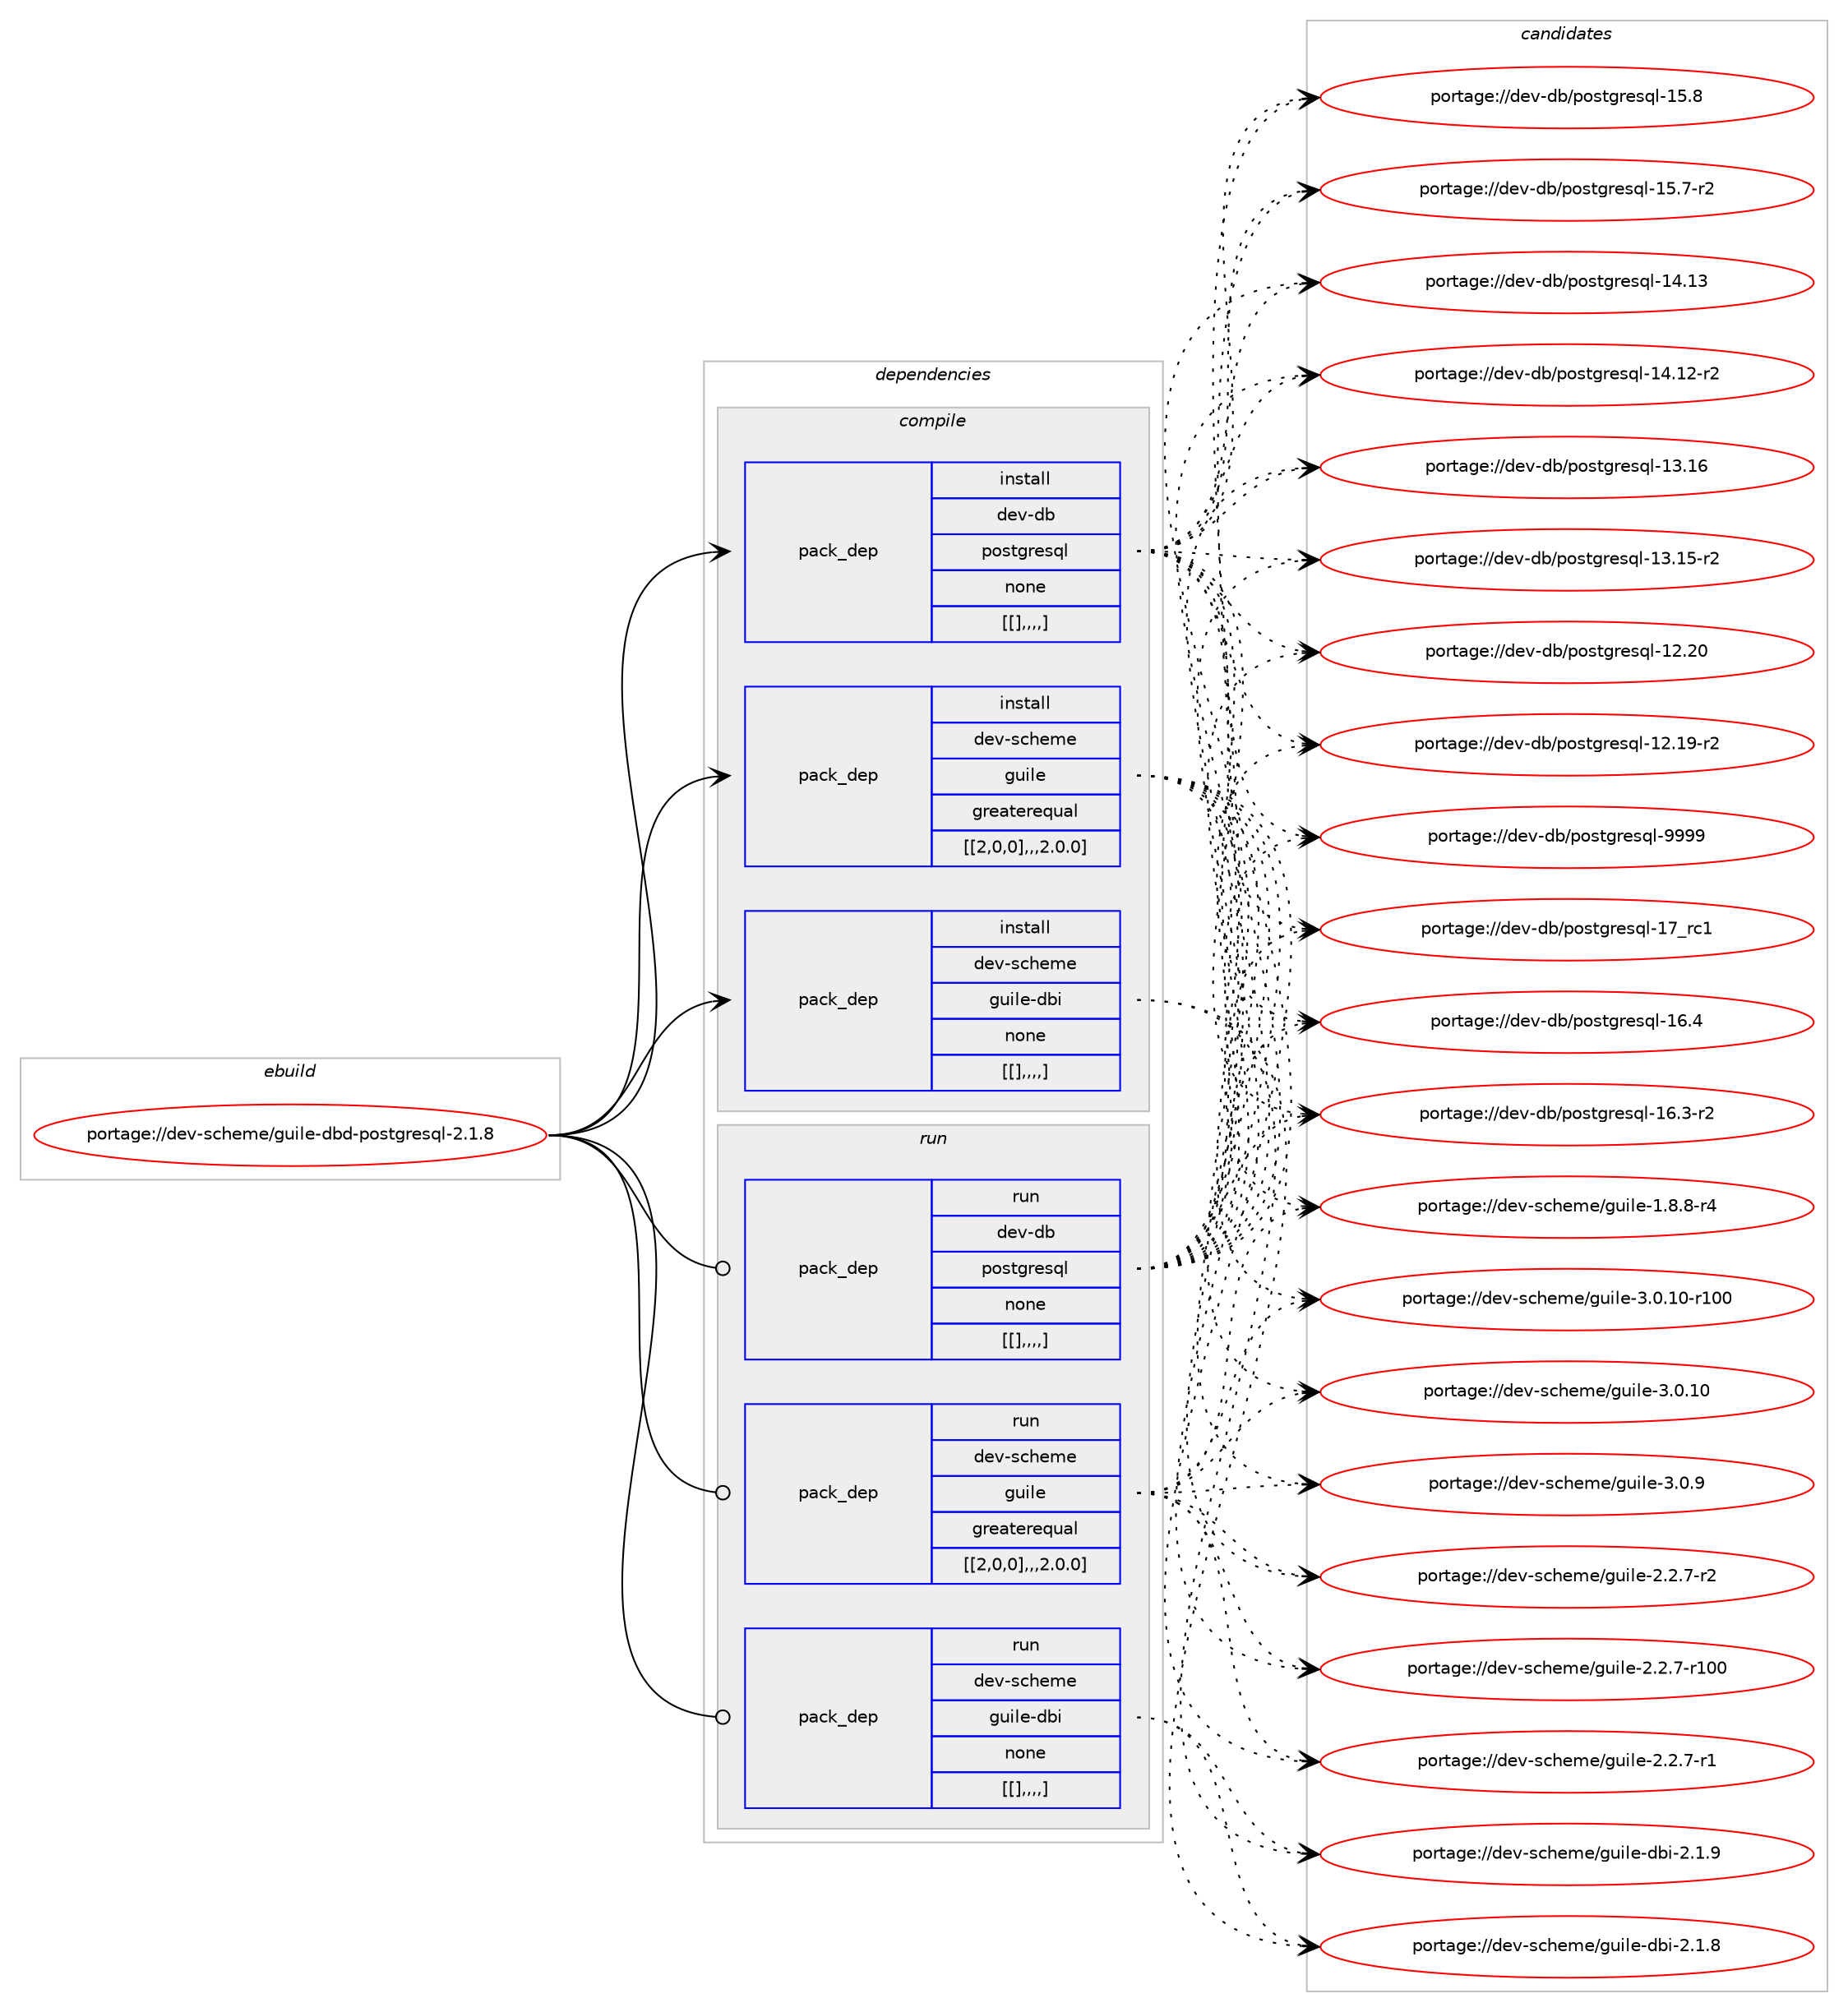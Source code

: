 digraph prolog {

# *************
# Graph options
# *************

newrank=true;
concentrate=true;
compound=true;
graph [rankdir=LR,fontname=Helvetica,fontsize=10,ranksep=1.5];#, ranksep=2.5, nodesep=0.2];
edge  [arrowhead=vee];
node  [fontname=Helvetica,fontsize=10];

# **********
# The ebuild
# **********

subgraph cluster_leftcol {
color=gray;
label=<<i>ebuild</i>>;
id [label="portage://dev-scheme/guile-dbd-postgresql-2.1.8", color=red, width=4, href="../dev-scheme/guile-dbd-postgresql-2.1.8.svg"];
}

# ****************
# The dependencies
# ****************

subgraph cluster_midcol {
color=gray;
label=<<i>dependencies</i>>;
subgraph cluster_compile {
fillcolor="#eeeeee";
style=filled;
label=<<i>compile</i>>;
subgraph pack150603 {
dependency213448 [label=<<TABLE BORDER="0" CELLBORDER="1" CELLSPACING="0" CELLPADDING="4" WIDTH="220"><TR><TD ROWSPAN="6" CELLPADDING="30">pack_dep</TD></TR><TR><TD WIDTH="110">install</TD></TR><TR><TD>dev-db</TD></TR><TR><TD>postgresql</TD></TR><TR><TD>none</TD></TR><TR><TD>[[],,,,]</TD></TR></TABLE>>, shape=none, color=blue];
}
id:e -> dependency213448:w [weight=20,style="solid",arrowhead="vee"];
subgraph pack150604 {
dependency213449 [label=<<TABLE BORDER="0" CELLBORDER="1" CELLSPACING="0" CELLPADDING="4" WIDTH="220"><TR><TD ROWSPAN="6" CELLPADDING="30">pack_dep</TD></TR><TR><TD WIDTH="110">install</TD></TR><TR><TD>dev-scheme</TD></TR><TR><TD>guile</TD></TR><TR><TD>greaterequal</TD></TR><TR><TD>[[2,0,0],,,2.0.0]</TD></TR></TABLE>>, shape=none, color=blue];
}
id:e -> dependency213449:w [weight=20,style="solid",arrowhead="vee"];
subgraph pack150605 {
dependency213450 [label=<<TABLE BORDER="0" CELLBORDER="1" CELLSPACING="0" CELLPADDING="4" WIDTH="220"><TR><TD ROWSPAN="6" CELLPADDING="30">pack_dep</TD></TR><TR><TD WIDTH="110">install</TD></TR><TR><TD>dev-scheme</TD></TR><TR><TD>guile-dbi</TD></TR><TR><TD>none</TD></TR><TR><TD>[[],,,,]</TD></TR></TABLE>>, shape=none, color=blue];
}
id:e -> dependency213450:w [weight=20,style="solid",arrowhead="vee"];
}
subgraph cluster_compileandrun {
fillcolor="#eeeeee";
style=filled;
label=<<i>compile and run</i>>;
}
subgraph cluster_run {
fillcolor="#eeeeee";
style=filled;
label=<<i>run</i>>;
subgraph pack150606 {
dependency213451 [label=<<TABLE BORDER="0" CELLBORDER="1" CELLSPACING="0" CELLPADDING="4" WIDTH="220"><TR><TD ROWSPAN="6" CELLPADDING="30">pack_dep</TD></TR><TR><TD WIDTH="110">run</TD></TR><TR><TD>dev-db</TD></TR><TR><TD>postgresql</TD></TR><TR><TD>none</TD></TR><TR><TD>[[],,,,]</TD></TR></TABLE>>, shape=none, color=blue];
}
id:e -> dependency213451:w [weight=20,style="solid",arrowhead="odot"];
subgraph pack150607 {
dependency213452 [label=<<TABLE BORDER="0" CELLBORDER="1" CELLSPACING="0" CELLPADDING="4" WIDTH="220"><TR><TD ROWSPAN="6" CELLPADDING="30">pack_dep</TD></TR><TR><TD WIDTH="110">run</TD></TR><TR><TD>dev-scheme</TD></TR><TR><TD>guile</TD></TR><TR><TD>greaterequal</TD></TR><TR><TD>[[2,0,0],,,2.0.0]</TD></TR></TABLE>>, shape=none, color=blue];
}
id:e -> dependency213452:w [weight=20,style="solid",arrowhead="odot"];
subgraph pack150608 {
dependency213453 [label=<<TABLE BORDER="0" CELLBORDER="1" CELLSPACING="0" CELLPADDING="4" WIDTH="220"><TR><TD ROWSPAN="6" CELLPADDING="30">pack_dep</TD></TR><TR><TD WIDTH="110">run</TD></TR><TR><TD>dev-scheme</TD></TR><TR><TD>guile-dbi</TD></TR><TR><TD>none</TD></TR><TR><TD>[[],,,,]</TD></TR></TABLE>>, shape=none, color=blue];
}
id:e -> dependency213453:w [weight=20,style="solid",arrowhead="odot"];
}
}

# **************
# The candidates
# **************

subgraph cluster_choices {
rank=same;
color=gray;
label=<<i>candidates</i>>;

subgraph choice150603 {
color=black;
nodesep=1;
choice1001011184510098471121111151161031141011151131084557575757 [label="portage://dev-db/postgresql-9999", color=red, width=4,href="../dev-db/postgresql-9999.svg"];
choice100101118451009847112111115116103114101115113108454955951149949 [label="portage://dev-db/postgresql-17_rc1", color=red, width=4,href="../dev-db/postgresql-17_rc1.svg"];
choice1001011184510098471121111151161031141011151131084549544652 [label="portage://dev-db/postgresql-16.4", color=red, width=4,href="../dev-db/postgresql-16.4.svg"];
choice10010111845100984711211111511610311410111511310845495446514511450 [label="portage://dev-db/postgresql-16.3-r2", color=red, width=4,href="../dev-db/postgresql-16.3-r2.svg"];
choice1001011184510098471121111151161031141011151131084549534656 [label="portage://dev-db/postgresql-15.8", color=red, width=4,href="../dev-db/postgresql-15.8.svg"];
choice10010111845100984711211111511610311410111511310845495346554511450 [label="portage://dev-db/postgresql-15.7-r2", color=red, width=4,href="../dev-db/postgresql-15.7-r2.svg"];
choice100101118451009847112111115116103114101115113108454952464951 [label="portage://dev-db/postgresql-14.13", color=red, width=4,href="../dev-db/postgresql-14.13.svg"];
choice1001011184510098471121111151161031141011151131084549524649504511450 [label="portage://dev-db/postgresql-14.12-r2", color=red, width=4,href="../dev-db/postgresql-14.12-r2.svg"];
choice100101118451009847112111115116103114101115113108454951464954 [label="portage://dev-db/postgresql-13.16", color=red, width=4,href="../dev-db/postgresql-13.16.svg"];
choice1001011184510098471121111151161031141011151131084549514649534511450 [label="portage://dev-db/postgresql-13.15-r2", color=red, width=4,href="../dev-db/postgresql-13.15-r2.svg"];
choice100101118451009847112111115116103114101115113108454950465048 [label="portage://dev-db/postgresql-12.20", color=red, width=4,href="../dev-db/postgresql-12.20.svg"];
choice1001011184510098471121111151161031141011151131084549504649574511450 [label="portage://dev-db/postgresql-12.19-r2", color=red, width=4,href="../dev-db/postgresql-12.19-r2.svg"];
dependency213448:e -> choice1001011184510098471121111151161031141011151131084557575757:w [style=dotted,weight="100"];
dependency213448:e -> choice100101118451009847112111115116103114101115113108454955951149949:w [style=dotted,weight="100"];
dependency213448:e -> choice1001011184510098471121111151161031141011151131084549544652:w [style=dotted,weight="100"];
dependency213448:e -> choice10010111845100984711211111511610311410111511310845495446514511450:w [style=dotted,weight="100"];
dependency213448:e -> choice1001011184510098471121111151161031141011151131084549534656:w [style=dotted,weight="100"];
dependency213448:e -> choice10010111845100984711211111511610311410111511310845495346554511450:w [style=dotted,weight="100"];
dependency213448:e -> choice100101118451009847112111115116103114101115113108454952464951:w [style=dotted,weight="100"];
dependency213448:e -> choice1001011184510098471121111151161031141011151131084549524649504511450:w [style=dotted,weight="100"];
dependency213448:e -> choice100101118451009847112111115116103114101115113108454951464954:w [style=dotted,weight="100"];
dependency213448:e -> choice1001011184510098471121111151161031141011151131084549514649534511450:w [style=dotted,weight="100"];
dependency213448:e -> choice100101118451009847112111115116103114101115113108454950465048:w [style=dotted,weight="100"];
dependency213448:e -> choice1001011184510098471121111151161031141011151131084549504649574511450:w [style=dotted,weight="100"];
}
subgraph choice150604 {
color=black;
nodesep=1;
choice1001011184511599104101109101471031171051081014551464846494845114494848 [label="portage://dev-scheme/guile-3.0.10-r100", color=red, width=4,href="../dev-scheme/guile-3.0.10-r100.svg"];
choice10010111845115991041011091014710311710510810145514648464948 [label="portage://dev-scheme/guile-3.0.10", color=red, width=4,href="../dev-scheme/guile-3.0.10.svg"];
choice100101118451159910410110910147103117105108101455146484657 [label="portage://dev-scheme/guile-3.0.9", color=red, width=4,href="../dev-scheme/guile-3.0.9.svg"];
choice1001011184511599104101109101471031171051081014550465046554511450 [label="portage://dev-scheme/guile-2.2.7-r2", color=red, width=4,href="../dev-scheme/guile-2.2.7-r2.svg"];
choice10010111845115991041011091014710311710510810145504650465545114494848 [label="portage://dev-scheme/guile-2.2.7-r100", color=red, width=4,href="../dev-scheme/guile-2.2.7-r100.svg"];
choice1001011184511599104101109101471031171051081014550465046554511449 [label="portage://dev-scheme/guile-2.2.7-r1", color=red, width=4,href="../dev-scheme/guile-2.2.7-r1.svg"];
choice1001011184511599104101109101471031171051081014549465646564511452 [label="portage://dev-scheme/guile-1.8.8-r4", color=red, width=4,href="../dev-scheme/guile-1.8.8-r4.svg"];
dependency213449:e -> choice1001011184511599104101109101471031171051081014551464846494845114494848:w [style=dotted,weight="100"];
dependency213449:e -> choice10010111845115991041011091014710311710510810145514648464948:w [style=dotted,weight="100"];
dependency213449:e -> choice100101118451159910410110910147103117105108101455146484657:w [style=dotted,weight="100"];
dependency213449:e -> choice1001011184511599104101109101471031171051081014550465046554511450:w [style=dotted,weight="100"];
dependency213449:e -> choice10010111845115991041011091014710311710510810145504650465545114494848:w [style=dotted,weight="100"];
dependency213449:e -> choice1001011184511599104101109101471031171051081014550465046554511449:w [style=dotted,weight="100"];
dependency213449:e -> choice1001011184511599104101109101471031171051081014549465646564511452:w [style=dotted,weight="100"];
}
subgraph choice150605 {
color=black;
nodesep=1;
choice1001011184511599104101109101471031171051081014510098105455046494657 [label="portage://dev-scheme/guile-dbi-2.1.9", color=red, width=4,href="../dev-scheme/guile-dbi-2.1.9.svg"];
choice1001011184511599104101109101471031171051081014510098105455046494656 [label="portage://dev-scheme/guile-dbi-2.1.8", color=red, width=4,href="../dev-scheme/guile-dbi-2.1.8.svg"];
dependency213450:e -> choice1001011184511599104101109101471031171051081014510098105455046494657:w [style=dotted,weight="100"];
dependency213450:e -> choice1001011184511599104101109101471031171051081014510098105455046494656:w [style=dotted,weight="100"];
}
subgraph choice150606 {
color=black;
nodesep=1;
choice1001011184510098471121111151161031141011151131084557575757 [label="portage://dev-db/postgresql-9999", color=red, width=4,href="../dev-db/postgresql-9999.svg"];
choice100101118451009847112111115116103114101115113108454955951149949 [label="portage://dev-db/postgresql-17_rc1", color=red, width=4,href="../dev-db/postgresql-17_rc1.svg"];
choice1001011184510098471121111151161031141011151131084549544652 [label="portage://dev-db/postgresql-16.4", color=red, width=4,href="../dev-db/postgresql-16.4.svg"];
choice10010111845100984711211111511610311410111511310845495446514511450 [label="portage://dev-db/postgresql-16.3-r2", color=red, width=4,href="../dev-db/postgresql-16.3-r2.svg"];
choice1001011184510098471121111151161031141011151131084549534656 [label="portage://dev-db/postgresql-15.8", color=red, width=4,href="../dev-db/postgresql-15.8.svg"];
choice10010111845100984711211111511610311410111511310845495346554511450 [label="portage://dev-db/postgresql-15.7-r2", color=red, width=4,href="../dev-db/postgresql-15.7-r2.svg"];
choice100101118451009847112111115116103114101115113108454952464951 [label="portage://dev-db/postgresql-14.13", color=red, width=4,href="../dev-db/postgresql-14.13.svg"];
choice1001011184510098471121111151161031141011151131084549524649504511450 [label="portage://dev-db/postgresql-14.12-r2", color=red, width=4,href="../dev-db/postgresql-14.12-r2.svg"];
choice100101118451009847112111115116103114101115113108454951464954 [label="portage://dev-db/postgresql-13.16", color=red, width=4,href="../dev-db/postgresql-13.16.svg"];
choice1001011184510098471121111151161031141011151131084549514649534511450 [label="portage://dev-db/postgresql-13.15-r2", color=red, width=4,href="../dev-db/postgresql-13.15-r2.svg"];
choice100101118451009847112111115116103114101115113108454950465048 [label="portage://dev-db/postgresql-12.20", color=red, width=4,href="../dev-db/postgresql-12.20.svg"];
choice1001011184510098471121111151161031141011151131084549504649574511450 [label="portage://dev-db/postgresql-12.19-r2", color=red, width=4,href="../dev-db/postgresql-12.19-r2.svg"];
dependency213451:e -> choice1001011184510098471121111151161031141011151131084557575757:w [style=dotted,weight="100"];
dependency213451:e -> choice100101118451009847112111115116103114101115113108454955951149949:w [style=dotted,weight="100"];
dependency213451:e -> choice1001011184510098471121111151161031141011151131084549544652:w [style=dotted,weight="100"];
dependency213451:e -> choice10010111845100984711211111511610311410111511310845495446514511450:w [style=dotted,weight="100"];
dependency213451:e -> choice1001011184510098471121111151161031141011151131084549534656:w [style=dotted,weight="100"];
dependency213451:e -> choice10010111845100984711211111511610311410111511310845495346554511450:w [style=dotted,weight="100"];
dependency213451:e -> choice100101118451009847112111115116103114101115113108454952464951:w [style=dotted,weight="100"];
dependency213451:e -> choice1001011184510098471121111151161031141011151131084549524649504511450:w [style=dotted,weight="100"];
dependency213451:e -> choice100101118451009847112111115116103114101115113108454951464954:w [style=dotted,weight="100"];
dependency213451:e -> choice1001011184510098471121111151161031141011151131084549514649534511450:w [style=dotted,weight="100"];
dependency213451:e -> choice100101118451009847112111115116103114101115113108454950465048:w [style=dotted,weight="100"];
dependency213451:e -> choice1001011184510098471121111151161031141011151131084549504649574511450:w [style=dotted,weight="100"];
}
subgraph choice150607 {
color=black;
nodesep=1;
choice1001011184511599104101109101471031171051081014551464846494845114494848 [label="portage://dev-scheme/guile-3.0.10-r100", color=red, width=4,href="../dev-scheme/guile-3.0.10-r100.svg"];
choice10010111845115991041011091014710311710510810145514648464948 [label="portage://dev-scheme/guile-3.0.10", color=red, width=4,href="../dev-scheme/guile-3.0.10.svg"];
choice100101118451159910410110910147103117105108101455146484657 [label="portage://dev-scheme/guile-3.0.9", color=red, width=4,href="../dev-scheme/guile-3.0.9.svg"];
choice1001011184511599104101109101471031171051081014550465046554511450 [label="portage://dev-scheme/guile-2.2.7-r2", color=red, width=4,href="../dev-scheme/guile-2.2.7-r2.svg"];
choice10010111845115991041011091014710311710510810145504650465545114494848 [label="portage://dev-scheme/guile-2.2.7-r100", color=red, width=4,href="../dev-scheme/guile-2.2.7-r100.svg"];
choice1001011184511599104101109101471031171051081014550465046554511449 [label="portage://dev-scheme/guile-2.2.7-r1", color=red, width=4,href="../dev-scheme/guile-2.2.7-r1.svg"];
choice1001011184511599104101109101471031171051081014549465646564511452 [label="portage://dev-scheme/guile-1.8.8-r4", color=red, width=4,href="../dev-scheme/guile-1.8.8-r4.svg"];
dependency213452:e -> choice1001011184511599104101109101471031171051081014551464846494845114494848:w [style=dotted,weight="100"];
dependency213452:e -> choice10010111845115991041011091014710311710510810145514648464948:w [style=dotted,weight="100"];
dependency213452:e -> choice100101118451159910410110910147103117105108101455146484657:w [style=dotted,weight="100"];
dependency213452:e -> choice1001011184511599104101109101471031171051081014550465046554511450:w [style=dotted,weight="100"];
dependency213452:e -> choice10010111845115991041011091014710311710510810145504650465545114494848:w [style=dotted,weight="100"];
dependency213452:e -> choice1001011184511599104101109101471031171051081014550465046554511449:w [style=dotted,weight="100"];
dependency213452:e -> choice1001011184511599104101109101471031171051081014549465646564511452:w [style=dotted,weight="100"];
}
subgraph choice150608 {
color=black;
nodesep=1;
choice1001011184511599104101109101471031171051081014510098105455046494657 [label="portage://dev-scheme/guile-dbi-2.1.9", color=red, width=4,href="../dev-scheme/guile-dbi-2.1.9.svg"];
choice1001011184511599104101109101471031171051081014510098105455046494656 [label="portage://dev-scheme/guile-dbi-2.1.8", color=red, width=4,href="../dev-scheme/guile-dbi-2.1.8.svg"];
dependency213453:e -> choice1001011184511599104101109101471031171051081014510098105455046494657:w [style=dotted,weight="100"];
dependency213453:e -> choice1001011184511599104101109101471031171051081014510098105455046494656:w [style=dotted,weight="100"];
}
}

}
